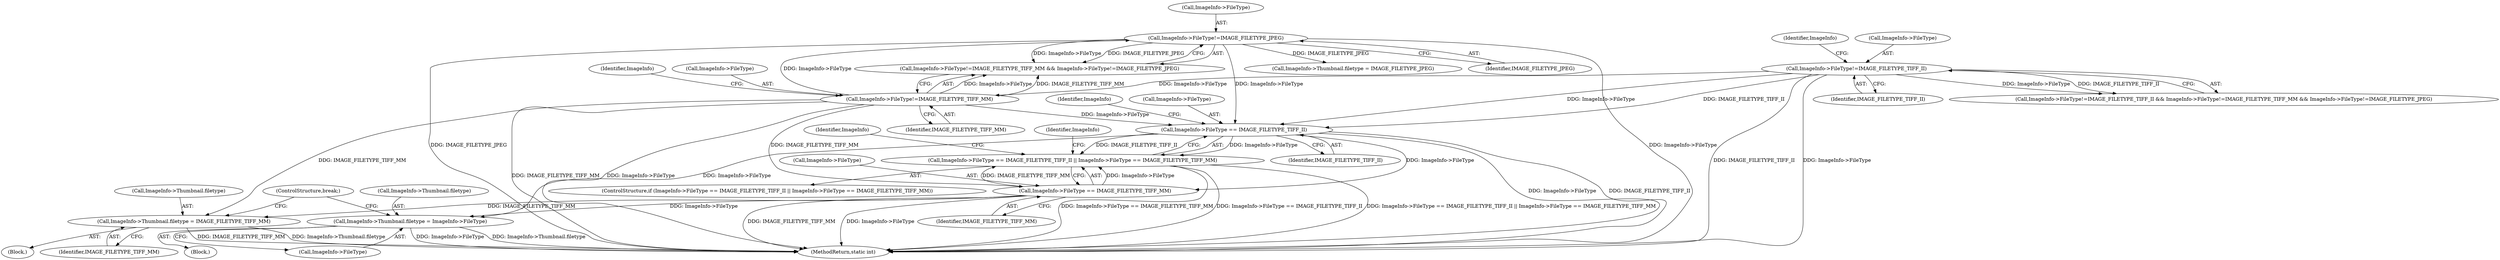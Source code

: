 digraph "0_php_082aecfc3a753ad03be82cf14f03ac065723ec92_0@pointer" {
"1000452" [label="(Call,ImageInfo->FileType == IMAGE_FILETYPE_TIFF_II)"];
"1000311" [label="(Call,ImageInfo->FileType!=IMAGE_FILETYPE_JPEG)"];
"1000306" [label="(Call,ImageInfo->FileType!=IMAGE_FILETYPE_TIFF_MM)"];
"1000300" [label="(Call,ImageInfo->FileType!=IMAGE_FILETYPE_TIFF_II)"];
"1000451" [label="(Call,ImageInfo->FileType == IMAGE_FILETYPE_TIFF_II || ImageInfo->FileType == IMAGE_FILETYPE_TIFF_MM)"];
"1000457" [label="(Call,ImageInfo->FileType == IMAGE_FILETYPE_TIFF_MM)"];
"1000463" [label="(Call,ImageInfo->Thumbnail.filetype = ImageInfo->FileType)"];
"1000474" [label="(Call,ImageInfo->Thumbnail.filetype = IMAGE_FILETYPE_TIFF_MM)"];
"1000306" [label="(Call,ImageInfo->FileType!=IMAGE_FILETYPE_TIFF_MM)"];
"1000481" [label="(ControlStructure,break;)"];
"1000301" [label="(Call,ImageInfo->FileType)"];
"1000477" [label="(Identifier,ImageInfo)"];
"1000492" [label="(Call,ImageInfo->Thumbnail.filetype = IMAGE_FILETYPE_JPEG)"];
"1000451" [label="(Call,ImageInfo->FileType == IMAGE_FILETYPE_TIFF_II || ImageInfo->FileType == IMAGE_FILETYPE_TIFF_MM)"];
"1000464" [label="(Call,ImageInfo->Thumbnail.filetype)"];
"1000313" [label="(Identifier,ImageInfo)"];
"1000450" [label="(ControlStructure,if (ImageInfo->FileType == IMAGE_FILETYPE_TIFF_II || ImageInfo->FileType == IMAGE_FILETYPE_TIFF_MM))"];
"1000473" [label="(Block,)"];
"1000305" [label="(Call,ImageInfo->FileType!=IMAGE_FILETYPE_TIFF_MM && ImageInfo->FileType!=IMAGE_FILETYPE_JPEG)"];
"1000462" [label="(Block,)"];
"1000299" [label="(Call,ImageInfo->FileType!=IMAGE_FILETYPE_TIFF_II && ImageInfo->FileType!=IMAGE_FILETYPE_TIFF_MM && ImageInfo->FileType!=IMAGE_FILETYPE_JPEG)"];
"1000459" [label="(Identifier,ImageInfo)"];
"1000310" [label="(Identifier,IMAGE_FILETYPE_TIFF_MM)"];
"1000474" [label="(Call,ImageInfo->Thumbnail.filetype = IMAGE_FILETYPE_TIFF_MM)"];
"1000308" [label="(Identifier,ImageInfo)"];
"1000469" [label="(Call,ImageInfo->FileType)"];
"1000304" [label="(Identifier,IMAGE_FILETYPE_TIFF_II)"];
"1000797" [label="(MethodReturn,static int)"];
"1000452" [label="(Call,ImageInfo->FileType == IMAGE_FILETYPE_TIFF_II)"];
"1000457" [label="(Call,ImageInfo->FileType == IMAGE_FILETYPE_TIFF_MM)"];
"1000466" [label="(Identifier,ImageInfo)"];
"1000458" [label="(Call,ImageInfo->FileType)"];
"1000307" [label="(Call,ImageInfo->FileType)"];
"1000312" [label="(Call,ImageInfo->FileType)"];
"1000311" [label="(Call,ImageInfo->FileType!=IMAGE_FILETYPE_JPEG)"];
"1000315" [label="(Identifier,IMAGE_FILETYPE_JPEG)"];
"1000456" [label="(Identifier,IMAGE_FILETYPE_TIFF_II)"];
"1000480" [label="(Identifier,IMAGE_FILETYPE_TIFF_MM)"];
"1000461" [label="(Identifier,IMAGE_FILETYPE_TIFF_MM)"];
"1000463" [label="(Call,ImageInfo->Thumbnail.filetype = ImageInfo->FileType)"];
"1000300" [label="(Call,ImageInfo->FileType!=IMAGE_FILETYPE_TIFF_II)"];
"1000475" [label="(Call,ImageInfo->Thumbnail.filetype)"];
"1000453" [label="(Call,ImageInfo->FileType)"];
"1000452" -> "1000451"  [label="AST: "];
"1000452" -> "1000456"  [label="CFG: "];
"1000453" -> "1000452"  [label="AST: "];
"1000456" -> "1000452"  [label="AST: "];
"1000459" -> "1000452"  [label="CFG: "];
"1000451" -> "1000452"  [label="CFG: "];
"1000452" -> "1000797"  [label="DDG: ImageInfo->FileType"];
"1000452" -> "1000797"  [label="DDG: IMAGE_FILETYPE_TIFF_II"];
"1000452" -> "1000451"  [label="DDG: ImageInfo->FileType"];
"1000452" -> "1000451"  [label="DDG: IMAGE_FILETYPE_TIFF_II"];
"1000311" -> "1000452"  [label="DDG: ImageInfo->FileType"];
"1000306" -> "1000452"  [label="DDG: ImageInfo->FileType"];
"1000300" -> "1000452"  [label="DDG: ImageInfo->FileType"];
"1000300" -> "1000452"  [label="DDG: IMAGE_FILETYPE_TIFF_II"];
"1000452" -> "1000457"  [label="DDG: ImageInfo->FileType"];
"1000452" -> "1000463"  [label="DDG: ImageInfo->FileType"];
"1000311" -> "1000305"  [label="AST: "];
"1000311" -> "1000315"  [label="CFG: "];
"1000312" -> "1000311"  [label="AST: "];
"1000315" -> "1000311"  [label="AST: "];
"1000305" -> "1000311"  [label="CFG: "];
"1000311" -> "1000797"  [label="DDG: ImageInfo->FileType"];
"1000311" -> "1000797"  [label="DDG: IMAGE_FILETYPE_JPEG"];
"1000311" -> "1000305"  [label="DDG: ImageInfo->FileType"];
"1000311" -> "1000305"  [label="DDG: IMAGE_FILETYPE_JPEG"];
"1000306" -> "1000311"  [label="DDG: ImageInfo->FileType"];
"1000311" -> "1000492"  [label="DDG: IMAGE_FILETYPE_JPEG"];
"1000306" -> "1000305"  [label="AST: "];
"1000306" -> "1000310"  [label="CFG: "];
"1000307" -> "1000306"  [label="AST: "];
"1000310" -> "1000306"  [label="AST: "];
"1000313" -> "1000306"  [label="CFG: "];
"1000305" -> "1000306"  [label="CFG: "];
"1000306" -> "1000797"  [label="DDG: IMAGE_FILETYPE_TIFF_MM"];
"1000306" -> "1000797"  [label="DDG: ImageInfo->FileType"];
"1000306" -> "1000305"  [label="DDG: ImageInfo->FileType"];
"1000306" -> "1000305"  [label="DDG: IMAGE_FILETYPE_TIFF_MM"];
"1000300" -> "1000306"  [label="DDG: ImageInfo->FileType"];
"1000306" -> "1000457"  [label="DDG: IMAGE_FILETYPE_TIFF_MM"];
"1000306" -> "1000474"  [label="DDG: IMAGE_FILETYPE_TIFF_MM"];
"1000300" -> "1000299"  [label="AST: "];
"1000300" -> "1000304"  [label="CFG: "];
"1000301" -> "1000300"  [label="AST: "];
"1000304" -> "1000300"  [label="AST: "];
"1000308" -> "1000300"  [label="CFG: "];
"1000299" -> "1000300"  [label="CFG: "];
"1000300" -> "1000797"  [label="DDG: IMAGE_FILETYPE_TIFF_II"];
"1000300" -> "1000797"  [label="DDG: ImageInfo->FileType"];
"1000300" -> "1000299"  [label="DDG: ImageInfo->FileType"];
"1000300" -> "1000299"  [label="DDG: IMAGE_FILETYPE_TIFF_II"];
"1000451" -> "1000450"  [label="AST: "];
"1000451" -> "1000457"  [label="CFG: "];
"1000457" -> "1000451"  [label="AST: "];
"1000466" -> "1000451"  [label="CFG: "];
"1000477" -> "1000451"  [label="CFG: "];
"1000451" -> "1000797"  [label="DDG: ImageInfo->FileType == IMAGE_FILETYPE_TIFF_MM"];
"1000451" -> "1000797"  [label="DDG: ImageInfo->FileType == IMAGE_FILETYPE_TIFF_II"];
"1000451" -> "1000797"  [label="DDG: ImageInfo->FileType == IMAGE_FILETYPE_TIFF_II || ImageInfo->FileType == IMAGE_FILETYPE_TIFF_MM"];
"1000457" -> "1000451"  [label="DDG: ImageInfo->FileType"];
"1000457" -> "1000451"  [label="DDG: IMAGE_FILETYPE_TIFF_MM"];
"1000457" -> "1000461"  [label="CFG: "];
"1000458" -> "1000457"  [label="AST: "];
"1000461" -> "1000457"  [label="AST: "];
"1000457" -> "1000797"  [label="DDG: IMAGE_FILETYPE_TIFF_MM"];
"1000457" -> "1000797"  [label="DDG: ImageInfo->FileType"];
"1000457" -> "1000463"  [label="DDG: ImageInfo->FileType"];
"1000457" -> "1000474"  [label="DDG: IMAGE_FILETYPE_TIFF_MM"];
"1000463" -> "1000462"  [label="AST: "];
"1000463" -> "1000469"  [label="CFG: "];
"1000464" -> "1000463"  [label="AST: "];
"1000469" -> "1000463"  [label="AST: "];
"1000481" -> "1000463"  [label="CFG: "];
"1000463" -> "1000797"  [label="DDG: ImageInfo->FileType"];
"1000463" -> "1000797"  [label="DDG: ImageInfo->Thumbnail.filetype"];
"1000474" -> "1000473"  [label="AST: "];
"1000474" -> "1000480"  [label="CFG: "];
"1000475" -> "1000474"  [label="AST: "];
"1000480" -> "1000474"  [label="AST: "];
"1000481" -> "1000474"  [label="CFG: "];
"1000474" -> "1000797"  [label="DDG: IMAGE_FILETYPE_TIFF_MM"];
"1000474" -> "1000797"  [label="DDG: ImageInfo->Thumbnail.filetype"];
}
